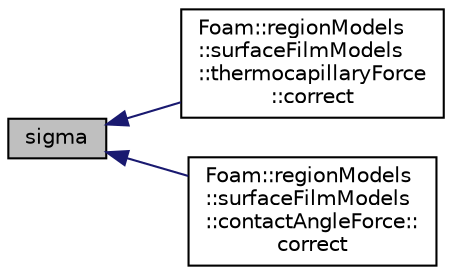 digraph "sigma"
{
  bgcolor="transparent";
  edge [fontname="Helvetica",fontsize="10",labelfontname="Helvetica",labelfontsize="10"];
  node [fontname="Helvetica",fontsize="10",shape=record];
  rankdir="LR";
  Node1 [label="sigma",height=0.2,width=0.4,color="black", fillcolor="grey75", style="filled", fontcolor="black"];
  Node1 -> Node2 [dir="back",color="midnightblue",fontsize="10",style="solid",fontname="Helvetica"];
  Node2 [label="Foam::regionModels\l::surfaceFilmModels\l::thermocapillaryForce\l::correct",height=0.2,width=0.4,color="black",URL="$a02599.html#ae8286cb1594f9b26a1c5291173459307",tooltip="Correct. "];
  Node1 -> Node3 [dir="back",color="midnightblue",fontsize="10",style="solid",fontname="Helvetica"];
  Node3 [label="Foam::regionModels\l::surfaceFilmModels\l::contactAngleForce::\lcorrect",height=0.2,width=0.4,color="black",URL="$a00399.html#ae8286cb1594f9b26a1c5291173459307",tooltip="Correct. "];
}
